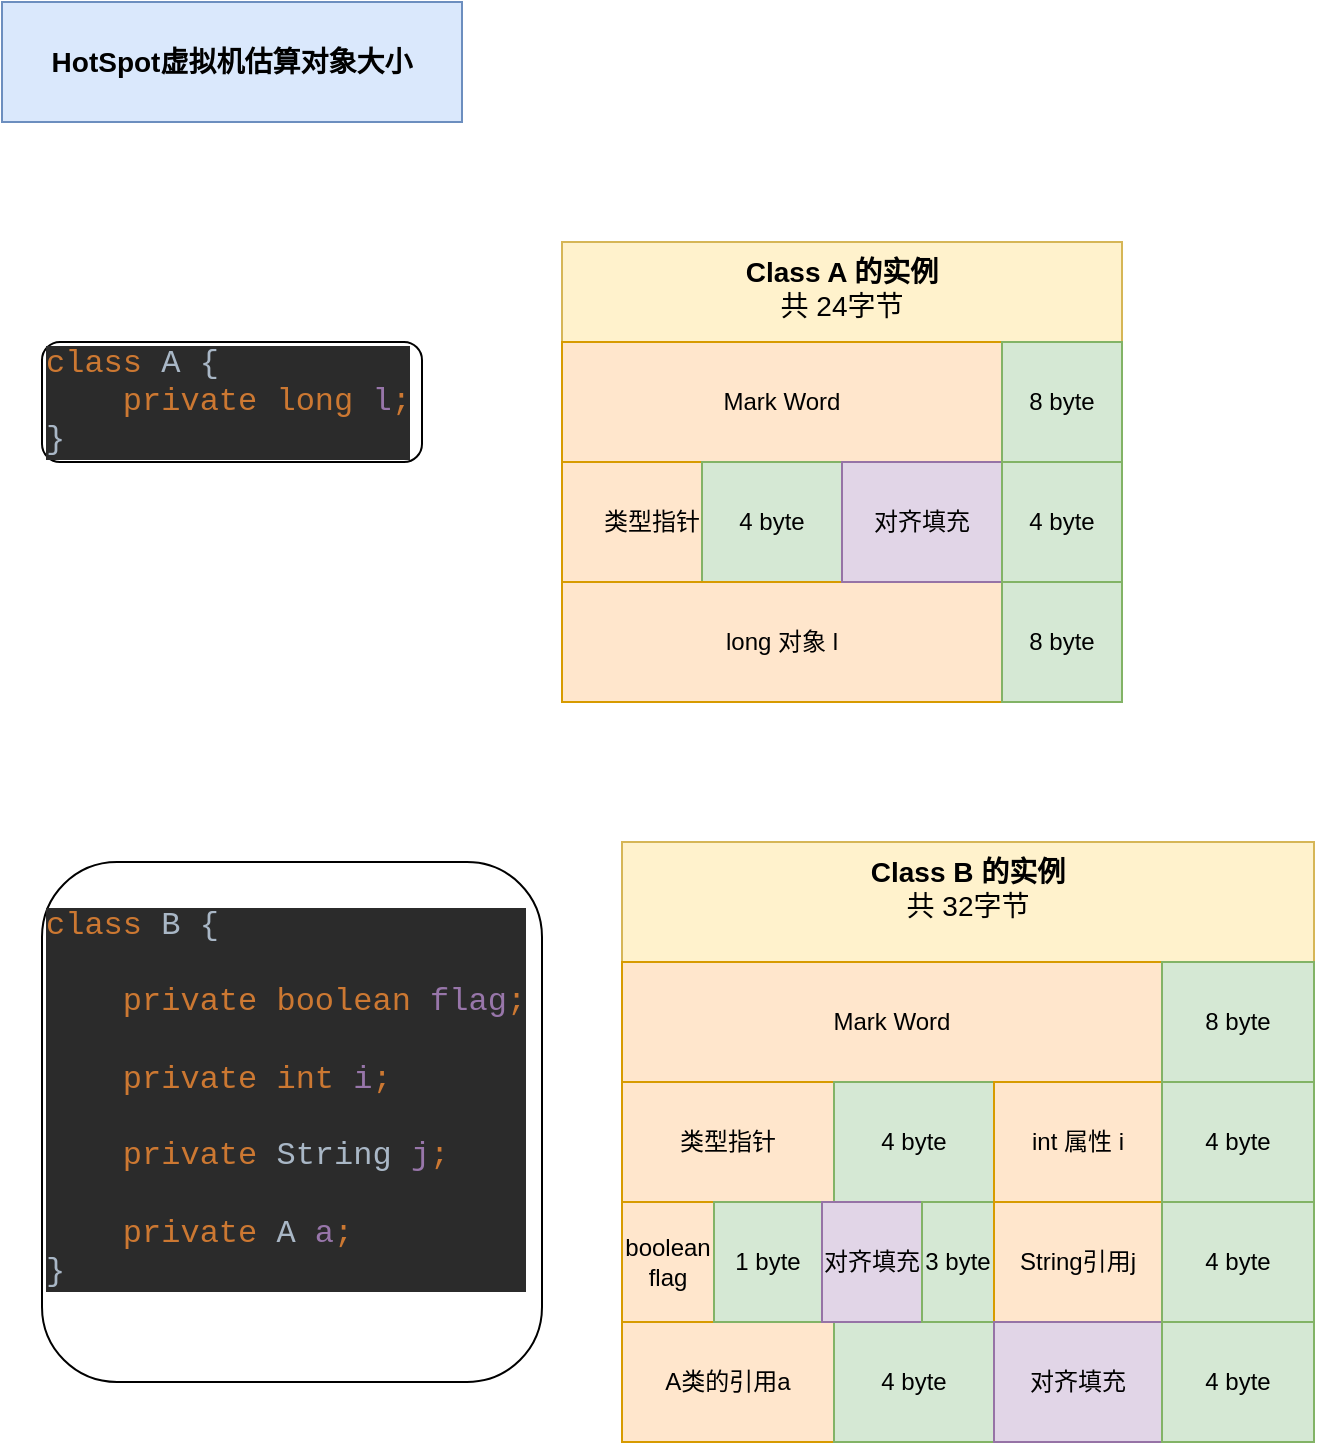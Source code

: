 <mxfile version="14.4.2" type="github">
  <diagram id="qPJqRtEZp3rwBY30tLII" name="Page-1">
    <mxGraphModel dx="868" dy="394" grid="1" gridSize="10" guides="1" tooltips="1" connect="1" arrows="1" fold="1" page="1" pageScale="1" pageWidth="827" pageHeight="1169" math="0" shadow="0">
      <root>
        <mxCell id="0" />
        <mxCell id="1" parent="0" />
        <mxCell id="XrGQLp8nVdgm5n98WTQp-1" value="&lt;font style=&quot;font-size: 14px&quot;&gt;&lt;b&gt;Class A 的实例&lt;/b&gt;&lt;br&gt;共 24字节&lt;/font&gt;" style="rounded=0;whiteSpace=wrap;html=1;verticalAlign=top;fillColor=#fff2cc;strokeColor=#d6b656;" vertex="1" parent="1">
          <mxGeometry x="290" y="130" width="280" height="50" as="geometry" />
        </mxCell>
        <mxCell id="XrGQLp8nVdgm5n98WTQp-2" value="Mark Word" style="rounded=0;whiteSpace=wrap;html=1;fillColor=#ffe6cc;strokeColor=#d79b00;" vertex="1" parent="1">
          <mxGeometry x="290" y="180" width="220" height="60" as="geometry" />
        </mxCell>
        <mxCell id="XrGQLp8nVdgm5n98WTQp-3" value="8 byte" style="rounded=0;whiteSpace=wrap;html=1;fillColor=#d5e8d4;strokeColor=#82b366;" vertex="1" parent="1">
          <mxGeometry x="510" y="180" width="60" height="60" as="geometry" />
        </mxCell>
        <mxCell id="XrGQLp8nVdgm5n98WTQp-4" value="类型指针" style="rounded=0;whiteSpace=wrap;html=1;fillColor=#ffe6cc;strokeColor=#d79b00;" vertex="1" parent="1">
          <mxGeometry x="290" y="240" width="90" height="60" as="geometry" />
        </mxCell>
        <mxCell id="XrGQLp8nVdgm5n98WTQp-5" value="4 byte" style="rounded=0;whiteSpace=wrap;html=1;fillColor=#d5e8d4;strokeColor=#82b366;" vertex="1" parent="1">
          <mxGeometry x="360" y="240" width="70" height="60" as="geometry" />
        </mxCell>
        <mxCell id="XrGQLp8nVdgm5n98WTQp-6" value="long 对象 l" style="rounded=0;whiteSpace=wrap;html=1;fillColor=#ffe6cc;strokeColor=#d79b00;" vertex="1" parent="1">
          <mxGeometry x="290" y="300" width="220" height="60" as="geometry" />
        </mxCell>
        <mxCell id="XrGQLp8nVdgm5n98WTQp-7" value="8 byte" style="rounded=0;whiteSpace=wrap;html=1;fillColor=#d5e8d4;strokeColor=#82b366;" vertex="1" parent="1">
          <mxGeometry x="510" y="300" width="60" height="60" as="geometry" />
        </mxCell>
        <mxCell id="XrGQLp8nVdgm5n98WTQp-8" value="&lt;b&gt;&lt;font style=&quot;font-size: 14px&quot;&gt;HotSpot虚拟机估算对象大小&lt;/font&gt;&lt;/b&gt;" style="rounded=0;whiteSpace=wrap;html=1;fillColor=#dae8fc;strokeColor=#6c8ebf;" vertex="1" parent="1">
          <mxGeometry x="10" y="10" width="230" height="60" as="geometry" />
        </mxCell>
        <mxCell id="XrGQLp8nVdgm5n98WTQp-9" value="&lt;pre style=&quot;background-color: #2b2b2b ; color: #a9b7c6 ; font-family: &amp;#34;courier new&amp;#34; ; font-size: 12.0pt&quot;&gt;&lt;pre style=&quot;font-family: &amp;#34;courier new&amp;#34; ; font-size: 12pt&quot;&gt;&lt;span style=&quot;color: #cc7832&quot;&gt;class &lt;/span&gt;A {&lt;br&gt;    &lt;span style=&quot;color: #cc7832&quot;&gt;private long &lt;/span&gt;&lt;span style=&quot;color: #9876aa&quot;&gt;l&lt;/span&gt;&lt;span style=&quot;color: #cc7832&quot;&gt;;&lt;br&gt;&lt;/span&gt;}&lt;/pre&gt;&lt;/pre&gt;" style="rounded=1;whiteSpace=wrap;html=1;align=left;" vertex="1" parent="1">
          <mxGeometry x="30" y="180" width="190" height="60" as="geometry" />
        </mxCell>
        <mxCell id="XrGQLp8nVdgm5n98WTQp-13" value="对齐填充" style="rounded=0;whiteSpace=wrap;html=1;fillColor=#e1d5e7;strokeColor=#9673a6;" vertex="1" parent="1">
          <mxGeometry x="430" y="240" width="80" height="60" as="geometry" />
        </mxCell>
        <mxCell id="XrGQLp8nVdgm5n98WTQp-14" value="4 byte" style="rounded=0;whiteSpace=wrap;html=1;fillColor=#d5e8d4;strokeColor=#82b366;" vertex="1" parent="1">
          <mxGeometry x="510" y="240" width="60" height="60" as="geometry" />
        </mxCell>
        <mxCell id="XrGQLp8nVdgm5n98WTQp-15" value="&lt;font style=&quot;font-size: 14px&quot;&gt;&lt;b&gt;Class B 的实例&lt;/b&gt;&lt;br&gt;共 32字节&lt;/font&gt;" style="rounded=0;whiteSpace=wrap;html=1;verticalAlign=top;fillColor=#fff2cc;strokeColor=#d6b656;" vertex="1" parent="1">
          <mxGeometry x="320" y="430" width="346" height="60" as="geometry" />
        </mxCell>
        <mxCell id="XrGQLp8nVdgm5n98WTQp-16" value="Mark Word" style="rounded=0;whiteSpace=wrap;html=1;fillColor=#ffe6cc;strokeColor=#d79b00;" vertex="1" parent="1">
          <mxGeometry x="320" y="490" width="270" height="60" as="geometry" />
        </mxCell>
        <mxCell id="XrGQLp8nVdgm5n98WTQp-17" value="8 byte" style="rounded=0;whiteSpace=wrap;html=1;fillColor=#d5e8d4;strokeColor=#82b366;" vertex="1" parent="1">
          <mxGeometry x="590" y="490" width="76" height="60" as="geometry" />
        </mxCell>
        <mxCell id="XrGQLp8nVdgm5n98WTQp-18" value="类型指针" style="rounded=0;whiteSpace=wrap;html=1;fillColor=#ffe6cc;strokeColor=#d79b00;" vertex="1" parent="1">
          <mxGeometry x="320" y="550" width="106" height="60" as="geometry" />
        </mxCell>
        <mxCell id="XrGQLp8nVdgm5n98WTQp-19" value="4 byte" style="rounded=0;whiteSpace=wrap;html=1;fillColor=#d5e8d4;strokeColor=#82b366;" vertex="1" parent="1">
          <mxGeometry x="426" y="550" width="80" height="60" as="geometry" />
        </mxCell>
        <mxCell id="XrGQLp8nVdgm5n98WTQp-20" value="A类的引用a" style="rounded=0;whiteSpace=wrap;html=1;fillColor=#ffe6cc;strokeColor=#d79b00;" vertex="1" parent="1">
          <mxGeometry x="320" y="670" width="106" height="60" as="geometry" />
        </mxCell>
        <mxCell id="XrGQLp8nVdgm5n98WTQp-21" value="4 byte" style="rounded=0;whiteSpace=wrap;html=1;fillColor=#d5e8d4;strokeColor=#82b366;" vertex="1" parent="1">
          <mxGeometry x="426" y="670" width="80" height="60" as="geometry" />
        </mxCell>
        <mxCell id="XrGQLp8nVdgm5n98WTQp-22" value="&lt;pre style=&quot;background-color: #2b2b2b ; color: #a9b7c6 ; font-family: &amp;#34;courier new&amp;#34; ; font-size: 12.0pt&quot;&gt;&lt;pre style=&quot;font-family: &amp;#34;courier new&amp;#34; ; font-size: 12pt&quot;&gt;&lt;pre style=&quot;font-family: &amp;#34;courier new&amp;#34; ; font-size: 12pt&quot;&gt;&lt;span style=&quot;color: #cc7832&quot;&gt;class &lt;/span&gt;B {&lt;br&gt;&lt;span style=&quot;color: #629755 ; font-style: italic&quot;&gt;&lt;br&gt;&lt;/span&gt;&lt;span style=&quot;color: #629755 ; font-style: italic&quot;&gt;    &lt;/span&gt;&lt;span style=&quot;color: #cc7832&quot;&gt;private boolean &lt;/span&gt;&lt;span style=&quot;color: #9876aa&quot;&gt;flag&lt;/span&gt;&lt;span style=&quot;color: #cc7832&quot;&gt;;&lt;br&gt;&lt;/span&gt;&lt;span style=&quot;color: #cc7832&quot;&gt;    &lt;/span&gt;&lt;span style=&quot;color: #629755 ; font-style: italic&quot;&gt;&lt;br&gt;&lt;/span&gt;&lt;span style=&quot;color: #629755 ; font-style: italic&quot;&gt;    &lt;/span&gt;&lt;span style=&quot;color: #cc7832&quot;&gt;private int &lt;/span&gt;&lt;span style=&quot;color: #9876aa&quot;&gt;i&lt;/span&gt;&lt;span style=&quot;color: #cc7832&quot;&gt;;&lt;br&gt;&lt;/span&gt;&lt;span style=&quot;color: #cc7832&quot;&gt;    &lt;/span&gt;&lt;span style=&quot;color: #629755 ; font-style: italic&quot;&gt;&lt;br&gt;&lt;/span&gt;&lt;span style=&quot;color: #629755 ; font-style: italic&quot;&gt;    &lt;/span&gt;&lt;span style=&quot;color: #cc7832&quot;&gt;private &lt;/span&gt;String &lt;span style=&quot;color: #9876aa&quot;&gt;j&lt;/span&gt;&lt;span style=&quot;color: #cc7832&quot;&gt;;&lt;br&gt;&lt;/span&gt;&lt;span style=&quot;color: #cc7832&quot;&gt;    &lt;/span&gt;&lt;span style=&quot;color: #629755 ; font-style: italic&quot;&gt;&lt;br&gt;&lt;/span&gt;&lt;span style=&quot;color: #629755 ; font-style: italic&quot;&gt;    &lt;/span&gt;&lt;span style=&quot;color: #cc7832&quot;&gt;private &lt;/span&gt;A &lt;span style=&quot;color: #9876aa&quot;&gt;a&lt;/span&gt;&lt;span style=&quot;color: #cc7832&quot;&gt;;&lt;br&gt;&lt;/span&gt;}&lt;/pre&gt;&lt;/pre&gt;&lt;/pre&gt;" style="rounded=1;whiteSpace=wrap;html=1;align=left;verticalAlign=top;" vertex="1" parent="1">
          <mxGeometry x="30" y="440" width="250" height="260" as="geometry" />
        </mxCell>
        <mxCell id="XrGQLp8nVdgm5n98WTQp-23" value="int 属性 i" style="rounded=0;whiteSpace=wrap;html=1;fillColor=#ffe6cc;strokeColor=#d79b00;" vertex="1" parent="1">
          <mxGeometry x="506" y="550" width="84" height="60" as="geometry" />
        </mxCell>
        <mxCell id="XrGQLp8nVdgm5n98WTQp-24" value="4 byte" style="rounded=0;whiteSpace=wrap;html=1;fillColor=#d5e8d4;strokeColor=#82b366;" vertex="1" parent="1">
          <mxGeometry x="590" y="550" width="76" height="60" as="geometry" />
        </mxCell>
        <mxCell id="XrGQLp8nVdgm5n98WTQp-26" value="boolean&lt;br&gt;flag" style="rounded=0;whiteSpace=wrap;html=1;fillColor=#ffe6cc;strokeColor=#d79b00;" vertex="1" parent="1">
          <mxGeometry x="320" y="610" width="46" height="60" as="geometry" />
        </mxCell>
        <mxCell id="XrGQLp8nVdgm5n98WTQp-27" value="1 byte" style="rounded=0;whiteSpace=wrap;html=1;fillColor=#d5e8d4;strokeColor=#82b366;" vertex="1" parent="1">
          <mxGeometry x="366" y="610" width="54" height="60" as="geometry" />
        </mxCell>
        <mxCell id="XrGQLp8nVdgm5n98WTQp-28" value="对齐填充" style="rounded=0;whiteSpace=wrap;html=1;fillColor=#e1d5e7;strokeColor=#9673a6;" vertex="1" parent="1">
          <mxGeometry x="420" y="610" width="50" height="60" as="geometry" />
        </mxCell>
        <mxCell id="XrGQLp8nVdgm5n98WTQp-29" value="3 byte" style="rounded=0;whiteSpace=wrap;html=1;fillColor=#d5e8d4;strokeColor=#82b366;" vertex="1" parent="1">
          <mxGeometry x="470" y="610" width="36" height="60" as="geometry" />
        </mxCell>
        <mxCell id="XrGQLp8nVdgm5n98WTQp-33" value="String引用j" style="rounded=0;whiteSpace=wrap;html=1;fillColor=#ffe6cc;strokeColor=#d79b00;" vertex="1" parent="1">
          <mxGeometry x="506" y="610" width="84" height="60" as="geometry" />
        </mxCell>
        <mxCell id="XrGQLp8nVdgm5n98WTQp-34" value="4 byte" style="rounded=0;whiteSpace=wrap;html=1;fillColor=#d5e8d4;strokeColor=#82b366;" vertex="1" parent="1">
          <mxGeometry x="590" y="610" width="76" height="60" as="geometry" />
        </mxCell>
        <mxCell id="XrGQLp8nVdgm5n98WTQp-35" value="对齐填充" style="rounded=0;whiteSpace=wrap;html=1;fillColor=#e1d5e7;strokeColor=#9673a6;" vertex="1" parent="1">
          <mxGeometry x="506" y="670" width="84" height="60" as="geometry" />
        </mxCell>
        <mxCell id="XrGQLp8nVdgm5n98WTQp-36" value="4 byte" style="rounded=0;whiteSpace=wrap;html=1;fillColor=#d5e8d4;strokeColor=#82b366;" vertex="1" parent="1">
          <mxGeometry x="590" y="670" width="76" height="60" as="geometry" />
        </mxCell>
      </root>
    </mxGraphModel>
  </diagram>
</mxfile>
